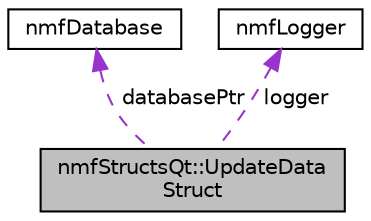 digraph "nmfStructsQt::UpdateDataStruct"
{
 // LATEX_PDF_SIZE
  edge [fontname="Helvetica",fontsize="10",labelfontname="Helvetica",labelfontsize="10"];
  node [fontname="Helvetica",fontsize="10",shape=record];
  Node1 [label="nmfStructsQt::UpdateData\lStruct",height=0.2,width=0.4,color="black", fillcolor="grey75", style="filled", fontcolor="black",tooltip="The MSVPA data struct."];
  Node2 -> Node1 [dir="back",color="darkorchid3",fontsize="10",style="dashed",label=" databasePtr" ,fontname="Helvetica"];
  Node2 [label="nmfDatabase",height=0.2,width=0.4,color="black", fillcolor="white", style="filled",URL="$classnmf_database.html",tooltip="Allows user to interact with MySQL database."];
  Node3 -> Node1 [dir="back",color="darkorchid3",fontsize="10",style="dashed",label=" logger" ,fontname="Helvetica"];
  Node3 [label="nmfLogger",height=0.2,width=0.4,color="black", fillcolor="white", style="filled",URL="$classnmf_logger.html",tooltip="This class describes the nmfLogger class for the MultiSpecies tools. It allows the user to save norma..."];
}
